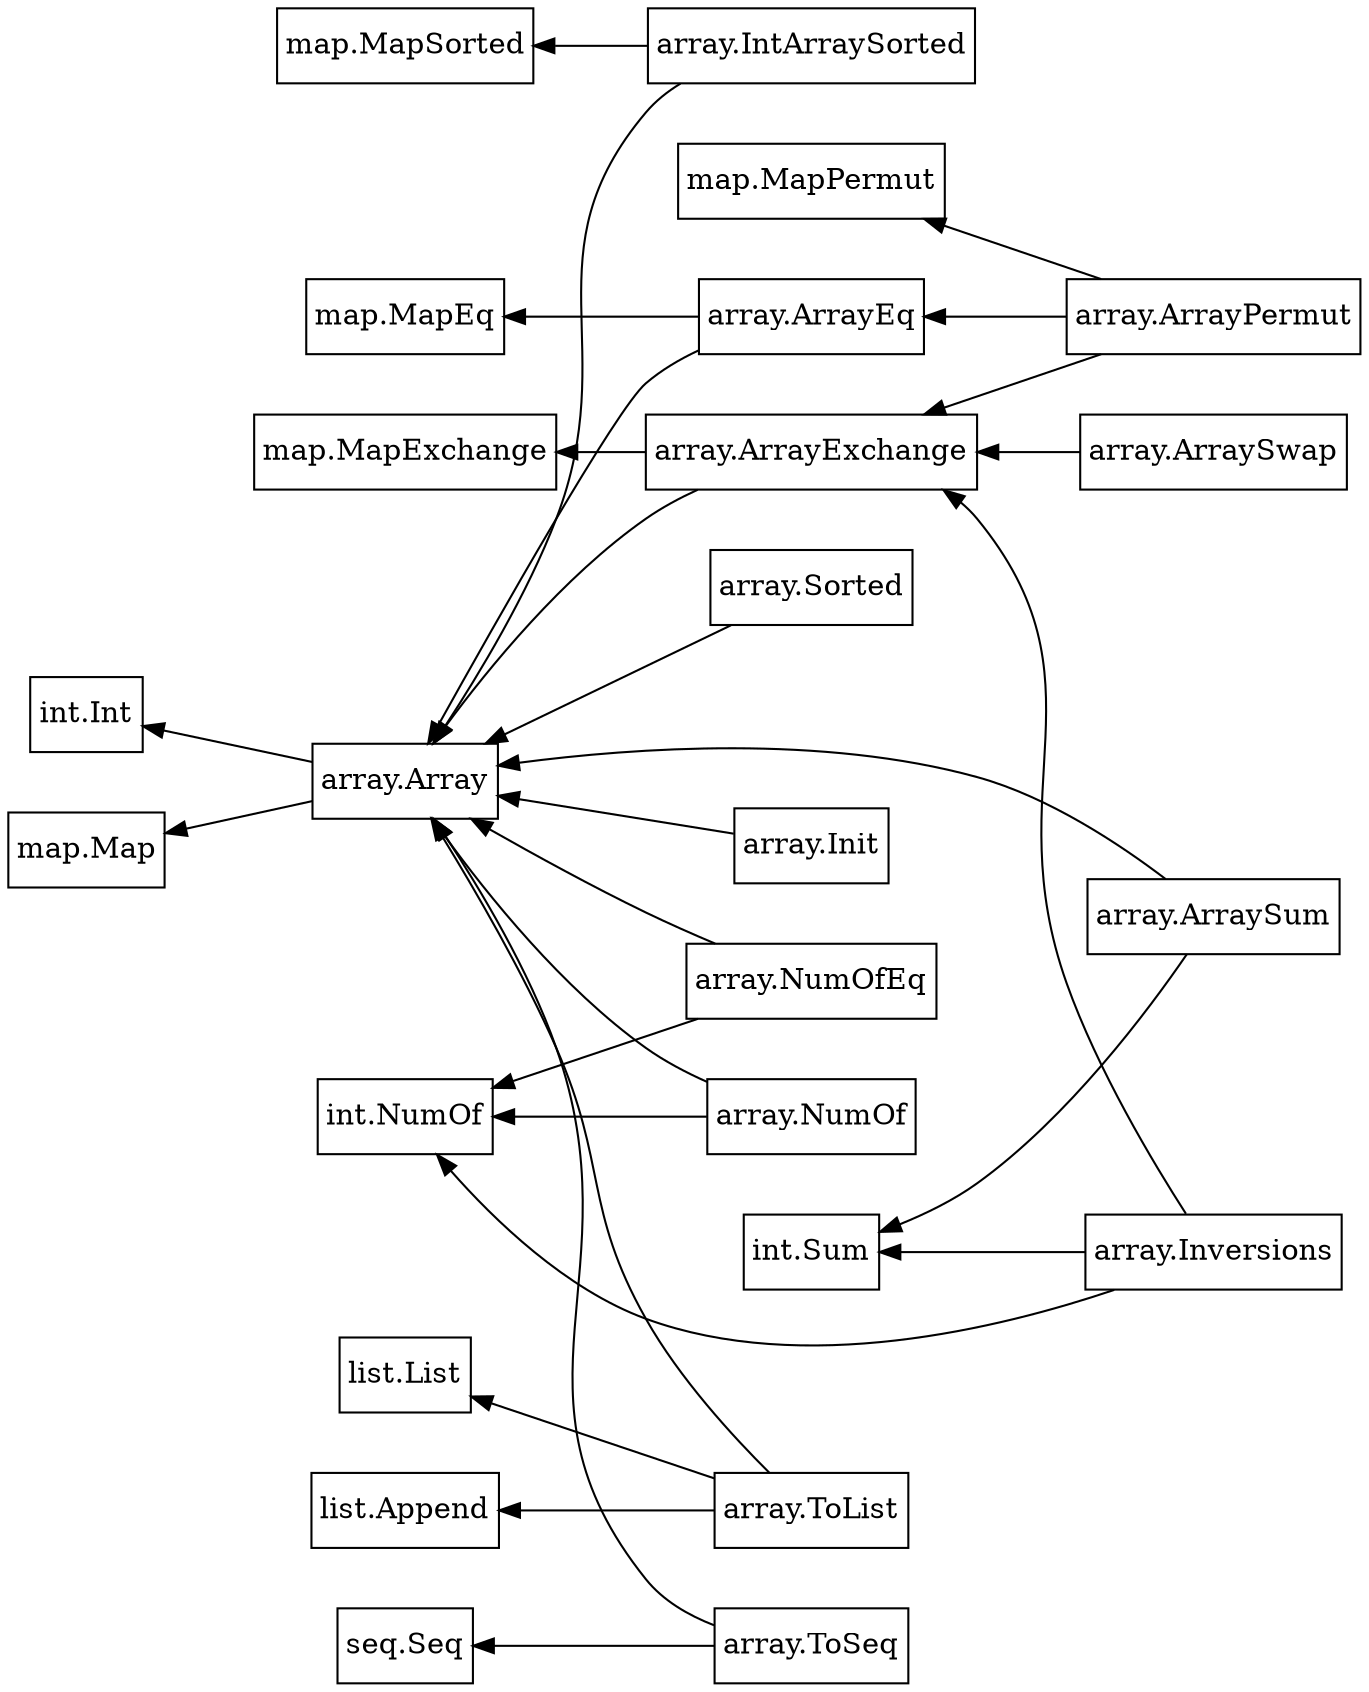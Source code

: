 digraph G {
	graph [nodesep=0.4,
		rankdir=RL,
		ranksep=0.6
	];
	node [margin=0.05,
		shape=box
	];
	"array.Array" -> "int.Int";
	"array.Array" -> "map.Map";
	"array.Init" -> "array.Array";
	"array.IntArraySorted" -> "array.Array";
	"array.IntArraySorted" -> "map.MapSorted";
	"array.Sorted" -> "array.Array";
	"array.ArrayEq" -> "array.Array";
	"array.ArrayEq" -> "map.MapEq";
	"array.ArrayExchange" -> "array.Array";
	"array.ArrayExchange" -> "map.MapExchange";
	"array.ArrayPermut" -> "array.ArrayEq";
	"array.ArrayPermut" -> "array.ArrayExchange";
	"array.ArrayPermut" -> "map.MapPermut";
	"array.ArraySwap" -> "array.ArrayExchange";
	"array.ArraySum" -> "array.Array";
	"array.ArraySum" -> "int.Sum";
	"array.NumOf" -> "array.Array";
	"array.NumOf" -> "int.NumOf";
	"array.NumOfEq" -> "array.Array";
	"array.NumOfEq" -> "int.NumOf";
	"array.ToList" -> "array.Array";
	"array.ToList" -> "list.List";
	"array.ToList" -> "list.Append";
	"array.ToSeq" -> "array.Array";
	"array.ToSeq" -> "seq.Seq";
	"array.Inversions" -> "array.ArrayExchange";
	"array.Inversions" -> "int.Sum";
	"array.Inversions" -> "int.NumOf";
}
